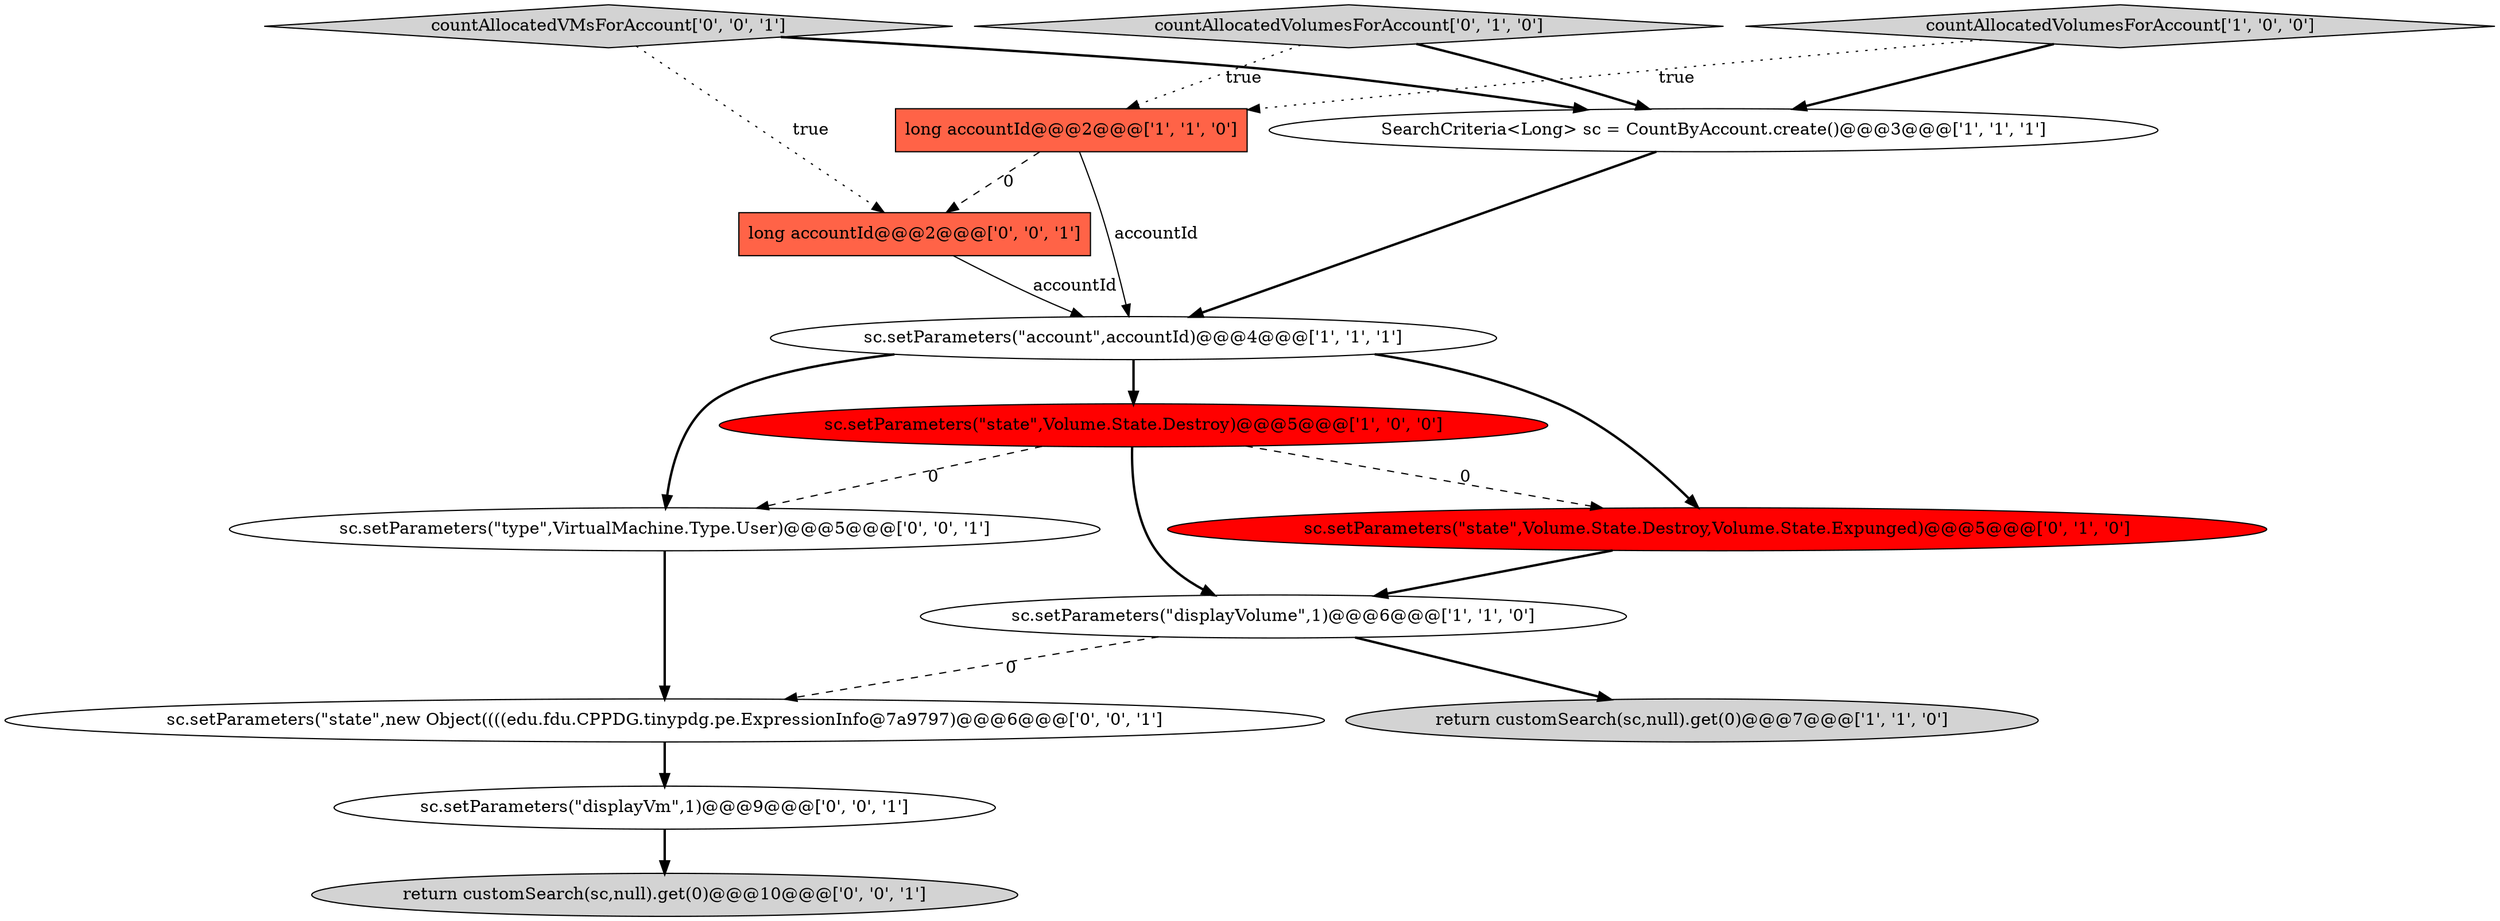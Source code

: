 digraph {
4 [style = filled, label = "long accountId@@@2@@@['1', '1', '0']", fillcolor = tomato, shape = box image = "AAA0AAABBB1BBB"];
11 [style = filled, label = "sc.setParameters(\"displayVm\",1)@@@9@@@['0', '0', '1']", fillcolor = white, shape = ellipse image = "AAA0AAABBB3BBB"];
5 [style = filled, label = "sc.setParameters(\"displayVolume\",1)@@@6@@@['1', '1', '0']", fillcolor = white, shape = ellipse image = "AAA0AAABBB1BBB"];
14 [style = filled, label = "sc.setParameters(\"type\",VirtualMachine.Type.User)@@@5@@@['0', '0', '1']", fillcolor = white, shape = ellipse image = "AAA0AAABBB3BBB"];
1 [style = filled, label = "sc.setParameters(\"state\",Volume.State.Destroy)@@@5@@@['1', '0', '0']", fillcolor = red, shape = ellipse image = "AAA1AAABBB1BBB"];
6 [style = filled, label = "return customSearch(sc,null).get(0)@@@7@@@['1', '1', '0']", fillcolor = lightgray, shape = ellipse image = "AAA0AAABBB1BBB"];
13 [style = filled, label = "return customSearch(sc,null).get(0)@@@10@@@['0', '0', '1']", fillcolor = lightgray, shape = ellipse image = "AAA0AAABBB3BBB"];
12 [style = filled, label = "countAllocatedVMsForAccount['0', '0', '1']", fillcolor = lightgray, shape = diamond image = "AAA0AAABBB3BBB"];
10 [style = filled, label = "sc.setParameters(\"state\",new Object((((edu.fdu.CPPDG.tinypdg.pe.ExpressionInfo@7a9797)@@@6@@@['0', '0', '1']", fillcolor = white, shape = ellipse image = "AAA0AAABBB3BBB"];
0 [style = filled, label = "SearchCriteria<Long> sc = CountByAccount.create()@@@3@@@['1', '1', '1']", fillcolor = white, shape = ellipse image = "AAA0AAABBB1BBB"];
2 [style = filled, label = "countAllocatedVolumesForAccount['1', '0', '0']", fillcolor = lightgray, shape = diamond image = "AAA0AAABBB1BBB"];
3 [style = filled, label = "sc.setParameters(\"account\",accountId)@@@4@@@['1', '1', '1']", fillcolor = white, shape = ellipse image = "AAA0AAABBB1BBB"];
8 [style = filled, label = "countAllocatedVolumesForAccount['0', '1', '0']", fillcolor = lightgray, shape = diamond image = "AAA0AAABBB2BBB"];
9 [style = filled, label = "long accountId@@@2@@@['0', '0', '1']", fillcolor = tomato, shape = box image = "AAA0AAABBB3BBB"];
7 [style = filled, label = "sc.setParameters(\"state\",Volume.State.Destroy,Volume.State.Expunged)@@@5@@@['0', '1', '0']", fillcolor = red, shape = ellipse image = "AAA1AAABBB2BBB"];
1->5 [style = bold, label=""];
0->3 [style = bold, label=""];
3->1 [style = bold, label=""];
1->14 [style = dashed, label="0"];
3->14 [style = bold, label=""];
14->10 [style = bold, label=""];
9->3 [style = solid, label="accountId"];
12->0 [style = bold, label=""];
8->4 [style = dotted, label="true"];
8->0 [style = bold, label=""];
4->3 [style = solid, label="accountId"];
4->9 [style = dashed, label="0"];
7->5 [style = bold, label=""];
2->0 [style = bold, label=""];
5->6 [style = bold, label=""];
5->10 [style = dashed, label="0"];
3->7 [style = bold, label=""];
11->13 [style = bold, label=""];
2->4 [style = dotted, label="true"];
1->7 [style = dashed, label="0"];
12->9 [style = dotted, label="true"];
10->11 [style = bold, label=""];
}

